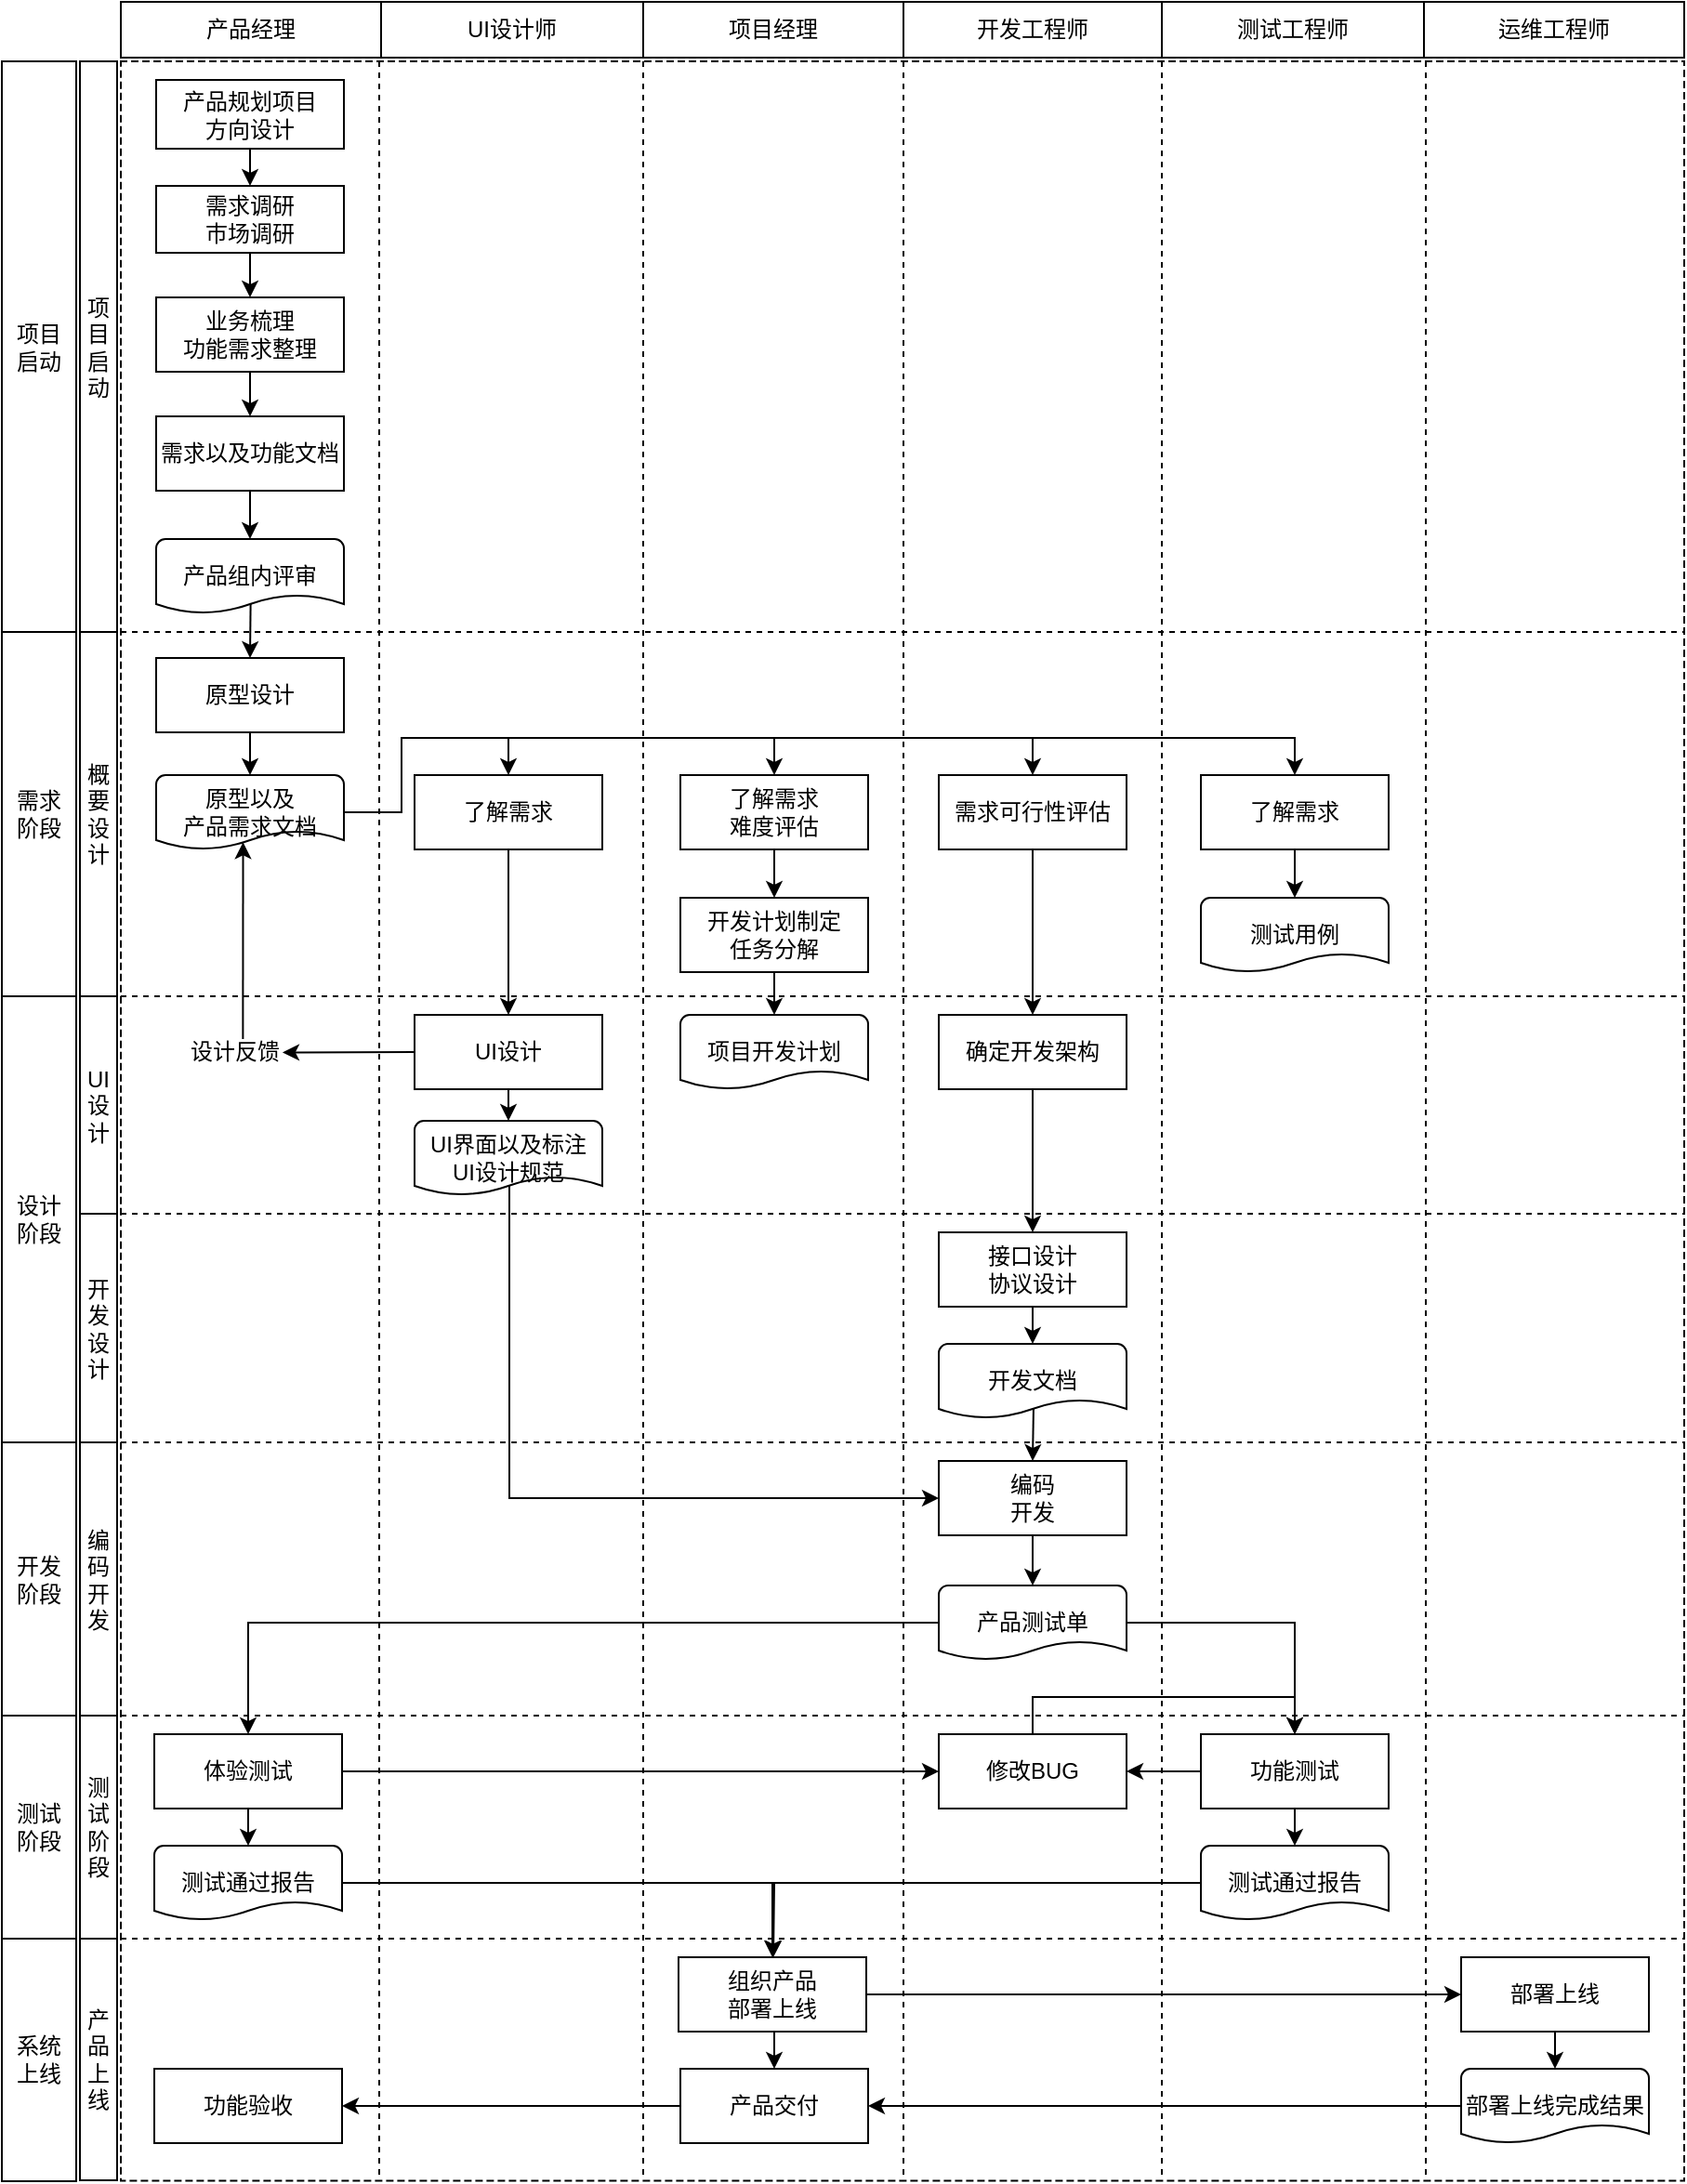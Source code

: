 <mxfile version="13.10.2" type="github">
  <diagram id="PpXGovma7yF2RmFyOS30" name="第 1 页">
    <mxGraphModel dx="1426" dy="771" grid="1" gridSize="10" guides="1" tooltips="1" connect="1" arrows="1" fold="1" page="1" pageScale="1" pageWidth="827" pageHeight="1169" math="0" shadow="0">
      <root>
        <mxCell id="0" />
        <mxCell id="1" parent="0" />
        <mxCell id="rqItXDeGJWUlfMcjENe2-21" value="" style="shape=table;html=1;whiteSpace=wrap;startSize=0;container=1;collapsible=0;childLayout=tableLayout;dashed=1;rounded=0;" parent="1" vertex="1">
          <mxGeometry x="89" y="60" width="841" height="1140.2" as="geometry" />
        </mxCell>
        <mxCell id="rqItXDeGJWUlfMcjENe2-22" value="" style="shape=partialRectangle;html=1;whiteSpace=wrap;collapsible=0;dropTarget=0;pointerEvents=0;fillColor=none;top=0;left=0;bottom=0;right=0;points=[[0,0.5],[1,0.5]];portConstraint=eastwest;" parent="rqItXDeGJWUlfMcjENe2-21" vertex="1">
          <mxGeometry width="841" height="307" as="geometry" />
        </mxCell>
        <mxCell id="rqItXDeGJWUlfMcjENe2-23" value="" style="shape=partialRectangle;html=1;whiteSpace=wrap;connectable=0;overflow=hidden;fillColor=none;top=0;left=0;bottom=0;right=0;" parent="rqItXDeGJWUlfMcjENe2-22" vertex="1">
          <mxGeometry width="139" height="307" as="geometry" />
        </mxCell>
        <mxCell id="rqItXDeGJWUlfMcjENe2-24" value="" style="shape=partialRectangle;html=1;whiteSpace=wrap;connectable=0;overflow=hidden;fillColor=none;top=0;left=0;bottom=0;right=0;" parent="rqItXDeGJWUlfMcjENe2-22" vertex="1">
          <mxGeometry x="139" width="142" height="307" as="geometry" />
        </mxCell>
        <mxCell id="rqItXDeGJWUlfMcjENe2-25" value="" style="shape=partialRectangle;html=1;whiteSpace=wrap;connectable=0;overflow=hidden;fillColor=none;top=0;left=0;bottom=0;right=0;" parent="rqItXDeGJWUlfMcjENe2-22" vertex="1">
          <mxGeometry x="281" width="140" height="307" as="geometry" />
        </mxCell>
        <mxCell id="rqItXDeGJWUlfMcjENe2-26" value="" style="shape=partialRectangle;html=1;whiteSpace=wrap;connectable=0;overflow=hidden;fillColor=none;top=0;left=0;bottom=0;right=0;" parent="rqItXDeGJWUlfMcjENe2-22" vertex="1">
          <mxGeometry x="421" width="139" height="307" as="geometry" />
        </mxCell>
        <mxCell id="rqItXDeGJWUlfMcjENe2-27" value="" style="shape=partialRectangle;html=1;whiteSpace=wrap;connectable=0;overflow=hidden;fillColor=none;top=0;left=0;bottom=0;right=0;" parent="rqItXDeGJWUlfMcjENe2-22" vertex="1">
          <mxGeometry x="560" width="142" height="307" as="geometry" />
        </mxCell>
        <mxCell id="rqItXDeGJWUlfMcjENe2-28" value="" style="shape=partialRectangle;html=1;whiteSpace=wrap;connectable=0;overflow=hidden;fillColor=none;top=0;left=0;bottom=0;right=0;" parent="rqItXDeGJWUlfMcjENe2-22" vertex="1">
          <mxGeometry x="702" width="139" height="307" as="geometry" />
        </mxCell>
        <mxCell id="rqItXDeGJWUlfMcjENe2-29" value="" style="shape=partialRectangle;html=1;whiteSpace=wrap;collapsible=0;dropTarget=0;pointerEvents=0;fillColor=none;top=0;left=0;bottom=0;right=0;points=[[0,0.5],[1,0.5]];portConstraint=eastwest;" parent="rqItXDeGJWUlfMcjENe2-21" vertex="1">
          <mxGeometry y="307" width="841" height="196" as="geometry" />
        </mxCell>
        <mxCell id="rqItXDeGJWUlfMcjENe2-30" value="" style="shape=partialRectangle;html=1;whiteSpace=wrap;connectable=0;overflow=hidden;fillColor=none;top=0;left=0;bottom=0;right=0;" parent="rqItXDeGJWUlfMcjENe2-29" vertex="1">
          <mxGeometry width="139" height="196" as="geometry" />
        </mxCell>
        <mxCell id="rqItXDeGJWUlfMcjENe2-31" value="" style="shape=partialRectangle;html=1;whiteSpace=wrap;connectable=0;overflow=hidden;fillColor=none;top=0;left=0;bottom=0;right=0;" parent="rqItXDeGJWUlfMcjENe2-29" vertex="1">
          <mxGeometry x="139" width="142" height="196" as="geometry" />
        </mxCell>
        <mxCell id="rqItXDeGJWUlfMcjENe2-32" value="" style="shape=partialRectangle;html=1;whiteSpace=wrap;connectable=0;overflow=hidden;fillColor=none;top=0;left=0;bottom=0;right=0;" parent="rqItXDeGJWUlfMcjENe2-29" vertex="1">
          <mxGeometry x="281" width="140" height="196" as="geometry" />
        </mxCell>
        <mxCell id="rqItXDeGJWUlfMcjENe2-33" value="" style="shape=partialRectangle;html=1;whiteSpace=wrap;connectable=0;overflow=hidden;fillColor=none;top=0;left=0;bottom=0;right=0;" parent="rqItXDeGJWUlfMcjENe2-29" vertex="1">
          <mxGeometry x="421" width="139" height="196" as="geometry" />
        </mxCell>
        <mxCell id="rqItXDeGJWUlfMcjENe2-34" value="" style="shape=partialRectangle;html=1;whiteSpace=wrap;connectable=0;overflow=hidden;fillColor=none;top=0;left=0;bottom=0;right=0;" parent="rqItXDeGJWUlfMcjENe2-29" vertex="1">
          <mxGeometry x="560" width="142" height="196" as="geometry" />
        </mxCell>
        <mxCell id="rqItXDeGJWUlfMcjENe2-35" value="" style="shape=partialRectangle;html=1;whiteSpace=wrap;connectable=0;overflow=hidden;fillColor=none;top=0;left=0;bottom=0;right=0;" parent="rqItXDeGJWUlfMcjENe2-29" vertex="1">
          <mxGeometry x="702" width="139" height="196" as="geometry" />
        </mxCell>
        <mxCell id="rqItXDeGJWUlfMcjENe2-36" value="" style="shape=partialRectangle;html=1;whiteSpace=wrap;collapsible=0;dropTarget=0;pointerEvents=0;fillColor=none;top=0;left=0;bottom=0;right=0;points=[[0,0.5],[1,0.5]];portConstraint=eastwest;" parent="rqItXDeGJWUlfMcjENe2-21" vertex="1">
          <mxGeometry y="503" width="841" height="117" as="geometry" />
        </mxCell>
        <mxCell id="rqItXDeGJWUlfMcjENe2-37" value="" style="shape=partialRectangle;html=1;whiteSpace=wrap;connectable=0;overflow=hidden;fillColor=none;top=0;left=0;bottom=0;right=0;" parent="rqItXDeGJWUlfMcjENe2-36" vertex="1">
          <mxGeometry width="139" height="117" as="geometry" />
        </mxCell>
        <mxCell id="rqItXDeGJWUlfMcjENe2-38" value="" style="shape=partialRectangle;html=1;whiteSpace=wrap;connectable=0;overflow=hidden;fillColor=none;top=0;left=0;bottom=0;right=0;" parent="rqItXDeGJWUlfMcjENe2-36" vertex="1">
          <mxGeometry x="139" width="142" height="117" as="geometry" />
        </mxCell>
        <mxCell id="rqItXDeGJWUlfMcjENe2-39" value="" style="shape=partialRectangle;html=1;whiteSpace=wrap;connectable=0;overflow=hidden;fillColor=none;top=0;left=0;bottom=0;right=0;" parent="rqItXDeGJWUlfMcjENe2-36" vertex="1">
          <mxGeometry x="281" width="140" height="117" as="geometry" />
        </mxCell>
        <mxCell id="rqItXDeGJWUlfMcjENe2-40" value="" style="shape=partialRectangle;html=1;whiteSpace=wrap;connectable=0;overflow=hidden;fillColor=none;top=0;left=0;bottom=0;right=0;" parent="rqItXDeGJWUlfMcjENe2-36" vertex="1">
          <mxGeometry x="421" width="139" height="117" as="geometry" />
        </mxCell>
        <mxCell id="rqItXDeGJWUlfMcjENe2-41" value="" style="shape=partialRectangle;html=1;whiteSpace=wrap;connectable=0;overflow=hidden;fillColor=none;top=0;left=0;bottom=0;right=0;" parent="rqItXDeGJWUlfMcjENe2-36" vertex="1">
          <mxGeometry x="560" width="142" height="117" as="geometry" />
        </mxCell>
        <mxCell id="rqItXDeGJWUlfMcjENe2-42" value="" style="shape=partialRectangle;html=1;whiteSpace=wrap;connectable=0;overflow=hidden;fillColor=none;top=0;left=0;bottom=0;right=0;" parent="rqItXDeGJWUlfMcjENe2-36" vertex="1">
          <mxGeometry x="702" width="139" height="117" as="geometry" />
        </mxCell>
        <mxCell id="rqItXDeGJWUlfMcjENe2-43" value="" style="shape=partialRectangle;html=1;whiteSpace=wrap;collapsible=0;dropTarget=0;pointerEvents=0;fillColor=none;top=0;left=0;bottom=0;right=0;points=[[0,0.5],[1,0.5]];portConstraint=eastwest;" parent="rqItXDeGJWUlfMcjENe2-21" vertex="1">
          <mxGeometry y="620" width="841" height="123" as="geometry" />
        </mxCell>
        <mxCell id="rqItXDeGJWUlfMcjENe2-44" value="" style="shape=partialRectangle;html=1;whiteSpace=wrap;connectable=0;overflow=hidden;fillColor=none;top=0;left=0;bottom=0;right=0;" parent="rqItXDeGJWUlfMcjENe2-43" vertex="1">
          <mxGeometry width="139" height="123" as="geometry" />
        </mxCell>
        <mxCell id="rqItXDeGJWUlfMcjENe2-45" value="" style="shape=partialRectangle;html=1;whiteSpace=wrap;connectable=0;overflow=hidden;fillColor=none;top=0;left=0;bottom=0;right=0;" parent="rqItXDeGJWUlfMcjENe2-43" vertex="1">
          <mxGeometry x="139" width="142" height="123" as="geometry" />
        </mxCell>
        <mxCell id="rqItXDeGJWUlfMcjENe2-46" value="" style="shape=partialRectangle;html=1;whiteSpace=wrap;connectable=0;overflow=hidden;fillColor=none;top=0;left=0;bottom=0;right=0;" parent="rqItXDeGJWUlfMcjENe2-43" vertex="1">
          <mxGeometry x="281" width="140" height="123" as="geometry" />
        </mxCell>
        <mxCell id="rqItXDeGJWUlfMcjENe2-47" value="" style="shape=partialRectangle;html=1;whiteSpace=wrap;connectable=0;overflow=hidden;fillColor=none;top=0;left=0;bottom=0;right=0;" parent="rqItXDeGJWUlfMcjENe2-43" vertex="1">
          <mxGeometry x="421" width="139" height="123" as="geometry" />
        </mxCell>
        <mxCell id="rqItXDeGJWUlfMcjENe2-48" value="" style="shape=partialRectangle;html=1;whiteSpace=wrap;connectable=0;overflow=hidden;fillColor=none;top=0;left=0;bottom=0;right=0;" parent="rqItXDeGJWUlfMcjENe2-43" vertex="1">
          <mxGeometry x="560" width="142" height="123" as="geometry" />
        </mxCell>
        <mxCell id="rqItXDeGJWUlfMcjENe2-49" value="" style="shape=partialRectangle;html=1;whiteSpace=wrap;connectable=0;overflow=hidden;fillColor=none;top=0;left=0;bottom=0;right=0;" parent="rqItXDeGJWUlfMcjENe2-43" vertex="1">
          <mxGeometry x="702" width="139" height="123" as="geometry" />
        </mxCell>
        <mxCell id="rqItXDeGJWUlfMcjENe2-50" value="" style="shape=partialRectangle;html=1;whiteSpace=wrap;collapsible=0;dropTarget=0;pointerEvents=0;fillColor=none;top=0;left=0;bottom=0;right=0;points=[[0,0.5],[1,0.5]];portConstraint=eastwest;" parent="rqItXDeGJWUlfMcjENe2-21" vertex="1">
          <mxGeometry y="743" width="841" height="147" as="geometry" />
        </mxCell>
        <mxCell id="rqItXDeGJWUlfMcjENe2-51" value="" style="shape=partialRectangle;html=1;whiteSpace=wrap;connectable=0;overflow=hidden;fillColor=none;top=0;left=0;bottom=0;right=0;" parent="rqItXDeGJWUlfMcjENe2-50" vertex="1">
          <mxGeometry width="139" height="147" as="geometry" />
        </mxCell>
        <mxCell id="rqItXDeGJWUlfMcjENe2-52" value="" style="shape=partialRectangle;html=1;whiteSpace=wrap;connectable=0;overflow=hidden;fillColor=none;top=0;left=0;bottom=0;right=0;" parent="rqItXDeGJWUlfMcjENe2-50" vertex="1">
          <mxGeometry x="139" width="142" height="147" as="geometry" />
        </mxCell>
        <mxCell id="rqItXDeGJWUlfMcjENe2-53" value="" style="shape=partialRectangle;html=1;whiteSpace=wrap;connectable=0;overflow=hidden;fillColor=none;top=0;left=0;bottom=0;right=0;" parent="rqItXDeGJWUlfMcjENe2-50" vertex="1">
          <mxGeometry x="281" width="140" height="147" as="geometry" />
        </mxCell>
        <mxCell id="rqItXDeGJWUlfMcjENe2-54" value="" style="shape=partialRectangle;html=1;whiteSpace=wrap;connectable=0;overflow=hidden;fillColor=none;top=0;left=0;bottom=0;right=0;" parent="rqItXDeGJWUlfMcjENe2-50" vertex="1">
          <mxGeometry x="421" width="139" height="147" as="geometry" />
        </mxCell>
        <mxCell id="rqItXDeGJWUlfMcjENe2-55" value="" style="shape=partialRectangle;html=1;whiteSpace=wrap;connectable=0;overflow=hidden;fillColor=none;top=0;left=0;bottom=0;right=0;" parent="rqItXDeGJWUlfMcjENe2-50" vertex="1">
          <mxGeometry x="560" width="142" height="147" as="geometry" />
        </mxCell>
        <mxCell id="rqItXDeGJWUlfMcjENe2-56" value="" style="shape=partialRectangle;html=1;whiteSpace=wrap;connectable=0;overflow=hidden;fillColor=none;top=0;left=0;bottom=0;right=0;" parent="rqItXDeGJWUlfMcjENe2-50" vertex="1">
          <mxGeometry x="702" width="139" height="147" as="geometry" />
        </mxCell>
        <mxCell id="rqItXDeGJWUlfMcjENe2-57" value="" style="shape=partialRectangle;html=1;whiteSpace=wrap;collapsible=0;dropTarget=0;pointerEvents=0;fillColor=none;top=0;left=0;bottom=0;right=0;points=[[0,0.5],[1,0.5]];portConstraint=eastwest;" parent="rqItXDeGJWUlfMcjENe2-21" vertex="1">
          <mxGeometry y="890" width="841" height="120" as="geometry" />
        </mxCell>
        <mxCell id="rqItXDeGJWUlfMcjENe2-58" value="" style="shape=partialRectangle;html=1;whiteSpace=wrap;connectable=0;overflow=hidden;fillColor=none;top=0;left=0;bottom=0;right=0;" parent="rqItXDeGJWUlfMcjENe2-57" vertex="1">
          <mxGeometry width="139" height="120" as="geometry" />
        </mxCell>
        <mxCell id="rqItXDeGJWUlfMcjENe2-59" value="" style="shape=partialRectangle;html=1;whiteSpace=wrap;connectable=0;overflow=hidden;fillColor=none;top=0;left=0;bottom=0;right=0;" parent="rqItXDeGJWUlfMcjENe2-57" vertex="1">
          <mxGeometry x="139" width="142" height="120" as="geometry" />
        </mxCell>
        <mxCell id="rqItXDeGJWUlfMcjENe2-60" value="" style="shape=partialRectangle;html=1;whiteSpace=wrap;connectable=0;overflow=hidden;fillColor=none;top=0;left=0;bottom=0;right=0;" parent="rqItXDeGJWUlfMcjENe2-57" vertex="1">
          <mxGeometry x="281" width="140" height="120" as="geometry" />
        </mxCell>
        <mxCell id="rqItXDeGJWUlfMcjENe2-61" value="" style="shape=partialRectangle;html=1;whiteSpace=wrap;connectable=0;overflow=hidden;fillColor=none;top=0;left=0;bottom=0;right=0;" parent="rqItXDeGJWUlfMcjENe2-57" vertex="1">
          <mxGeometry x="421" width="139" height="120" as="geometry" />
        </mxCell>
        <mxCell id="rqItXDeGJWUlfMcjENe2-62" value="" style="shape=partialRectangle;html=1;whiteSpace=wrap;connectable=0;overflow=hidden;fillColor=none;top=0;left=0;bottom=0;right=0;" parent="rqItXDeGJWUlfMcjENe2-57" vertex="1">
          <mxGeometry x="560" width="142" height="120" as="geometry" />
        </mxCell>
        <mxCell id="rqItXDeGJWUlfMcjENe2-63" value="" style="shape=partialRectangle;html=1;whiteSpace=wrap;connectable=0;overflow=hidden;fillColor=none;top=0;left=0;bottom=0;right=0;" parent="rqItXDeGJWUlfMcjENe2-57" vertex="1">
          <mxGeometry x="702" width="139" height="120" as="geometry" />
        </mxCell>
        <mxCell id="rqItXDeGJWUlfMcjENe2-64" value="" style="shape=partialRectangle;html=1;whiteSpace=wrap;collapsible=0;dropTarget=0;pointerEvents=0;fillColor=none;top=0;left=0;bottom=0;right=0;points=[[0,0.5],[1,0.5]];portConstraint=eastwest;" parent="rqItXDeGJWUlfMcjENe2-21" vertex="1">
          <mxGeometry y="1010" width="841" height="130" as="geometry" />
        </mxCell>
        <mxCell id="rqItXDeGJWUlfMcjENe2-65" value="" style="shape=partialRectangle;html=1;whiteSpace=wrap;connectable=0;overflow=hidden;fillColor=none;top=0;left=0;bottom=0;right=0;" parent="rqItXDeGJWUlfMcjENe2-64" vertex="1">
          <mxGeometry width="139" height="130" as="geometry" />
        </mxCell>
        <mxCell id="rqItXDeGJWUlfMcjENe2-66" value="" style="shape=partialRectangle;html=1;whiteSpace=wrap;connectable=0;overflow=hidden;fillColor=none;top=0;left=0;bottom=0;right=0;" parent="rqItXDeGJWUlfMcjENe2-64" vertex="1">
          <mxGeometry x="139" width="142" height="130" as="geometry" />
        </mxCell>
        <mxCell id="rqItXDeGJWUlfMcjENe2-67" value="" style="shape=partialRectangle;html=1;whiteSpace=wrap;connectable=0;overflow=hidden;fillColor=none;top=0;left=0;bottom=0;right=0;" parent="rqItXDeGJWUlfMcjENe2-64" vertex="1">
          <mxGeometry x="281" width="140" height="130" as="geometry" />
        </mxCell>
        <mxCell id="rqItXDeGJWUlfMcjENe2-68" value="" style="shape=partialRectangle;html=1;whiteSpace=wrap;connectable=0;overflow=hidden;fillColor=none;top=0;left=0;bottom=0;right=0;" parent="rqItXDeGJWUlfMcjENe2-64" vertex="1">
          <mxGeometry x="421" width="139" height="130" as="geometry" />
        </mxCell>
        <mxCell id="rqItXDeGJWUlfMcjENe2-69" value="" style="shape=partialRectangle;html=1;whiteSpace=wrap;connectable=0;overflow=hidden;fillColor=none;top=0;left=0;bottom=0;right=0;" parent="rqItXDeGJWUlfMcjENe2-64" vertex="1">
          <mxGeometry x="560" width="142" height="130" as="geometry" />
        </mxCell>
        <mxCell id="rqItXDeGJWUlfMcjENe2-70" value="" style="shape=partialRectangle;html=1;whiteSpace=wrap;connectable=0;overflow=hidden;fillColor=none;top=0;left=0;bottom=0;right=0;" parent="rqItXDeGJWUlfMcjENe2-64" vertex="1">
          <mxGeometry x="702" width="139" height="130" as="geometry" />
        </mxCell>
        <mxCell id="rqItXDeGJWUlfMcjENe2-87" value="" style="shape=table;html=1;whiteSpace=wrap;startSize=0;container=1;collapsible=0;childLayout=tableLayout;" parent="1" vertex="1">
          <mxGeometry x="89" y="28" width="841" height="30" as="geometry" />
        </mxCell>
        <mxCell id="rqItXDeGJWUlfMcjENe2-88" value="" style="shape=partialRectangle;html=1;whiteSpace=wrap;collapsible=0;dropTarget=0;pointerEvents=0;fillColor=none;top=0;left=0;bottom=0;right=0;points=[[0,0.5],[1,0.5]];portConstraint=eastwest;" parent="rqItXDeGJWUlfMcjENe2-87" vertex="1">
          <mxGeometry width="841" height="30" as="geometry" />
        </mxCell>
        <mxCell id="rqItXDeGJWUlfMcjENe2-89" value="产品经理" style="shape=partialRectangle;html=1;whiteSpace=wrap;connectable=0;overflow=hidden;fillColor=none;top=0;left=0;bottom=0;right=0;" parent="rqItXDeGJWUlfMcjENe2-88" vertex="1">
          <mxGeometry width="140" height="30" as="geometry" />
        </mxCell>
        <mxCell id="rqItXDeGJWUlfMcjENe2-90" value="UI设计师" style="shape=partialRectangle;html=1;whiteSpace=wrap;connectable=0;overflow=hidden;fillColor=none;top=0;left=0;bottom=0;right=0;" parent="rqItXDeGJWUlfMcjENe2-88" vertex="1">
          <mxGeometry x="140" width="141" height="30" as="geometry" />
        </mxCell>
        <mxCell id="rqItXDeGJWUlfMcjENe2-91" value="项目经理" style="shape=partialRectangle;html=1;whiteSpace=wrap;connectable=0;overflow=hidden;fillColor=none;top=0;left=0;bottom=0;right=0;" parent="rqItXDeGJWUlfMcjENe2-88" vertex="1">
          <mxGeometry x="281" width="140" height="30" as="geometry" />
        </mxCell>
        <mxCell id="rqItXDeGJWUlfMcjENe2-92" value="开发工程师" style="shape=partialRectangle;html=1;whiteSpace=wrap;connectable=0;overflow=hidden;fillColor=none;top=0;left=0;bottom=0;right=0;" parent="rqItXDeGJWUlfMcjENe2-88" vertex="1">
          <mxGeometry x="421" width="139" height="30" as="geometry" />
        </mxCell>
        <mxCell id="rqItXDeGJWUlfMcjENe2-93" value="测试工程师" style="shape=partialRectangle;html=1;whiteSpace=wrap;connectable=0;overflow=hidden;fillColor=none;top=0;left=0;bottom=0;right=0;" parent="rqItXDeGJWUlfMcjENe2-88" vertex="1">
          <mxGeometry x="560" width="141" height="30" as="geometry" />
        </mxCell>
        <mxCell id="rqItXDeGJWUlfMcjENe2-94" value="运维工程师" style="shape=partialRectangle;html=1;whiteSpace=wrap;connectable=0;overflow=hidden;fillColor=none;top=0;left=0;bottom=0;right=0;" parent="rqItXDeGJWUlfMcjENe2-88" vertex="1">
          <mxGeometry x="701" width="140" height="30" as="geometry" />
        </mxCell>
        <mxCell id="rqItXDeGJWUlfMcjENe2-100" style="edgeStyle=orthogonalEdgeStyle;rounded=0;orthogonalLoop=1;jettySize=auto;html=1;exitX=0.5;exitY=1;exitDx=0;exitDy=0;entryX=0.5;entryY=0;entryDx=0;entryDy=0;" parent="1" source="rqItXDeGJWUlfMcjENe2-96" target="rqItXDeGJWUlfMcjENe2-99" edge="1">
          <mxGeometry relative="1" as="geometry" />
        </mxCell>
        <mxCell id="rqItXDeGJWUlfMcjENe2-96" value="产品规划项目&lt;br&gt;方向设计" style="rounded=0;whiteSpace=wrap;html=1;" parent="1" vertex="1">
          <mxGeometry x="108" y="70" width="101" height="37" as="geometry" />
        </mxCell>
        <mxCell id="rqItXDeGJWUlfMcjENe2-102" style="edgeStyle=orthogonalEdgeStyle;rounded=0;orthogonalLoop=1;jettySize=auto;html=1;exitX=0.5;exitY=1;exitDx=0;exitDy=0;entryX=0.5;entryY=0;entryDx=0;entryDy=0;" parent="1" source="rqItXDeGJWUlfMcjENe2-99" target="rqItXDeGJWUlfMcjENe2-101" edge="1">
          <mxGeometry relative="1" as="geometry" />
        </mxCell>
        <mxCell id="rqItXDeGJWUlfMcjENe2-99" value="需求调研&lt;br&gt;市场调研" style="rounded=0;whiteSpace=wrap;html=1;" parent="1" vertex="1">
          <mxGeometry x="108" y="127" width="101" height="36" as="geometry" />
        </mxCell>
        <mxCell id="rqItXDeGJWUlfMcjENe2-106" style="edgeStyle=orthogonalEdgeStyle;rounded=0;orthogonalLoop=1;jettySize=auto;html=1;exitX=0.5;exitY=1;exitDx=0;exitDy=0;entryX=0.5;entryY=0;entryDx=0;entryDy=0;" parent="1" source="rqItXDeGJWUlfMcjENe2-101" target="rqItXDeGJWUlfMcjENe2-105" edge="1">
          <mxGeometry relative="1" as="geometry" />
        </mxCell>
        <mxCell id="rqItXDeGJWUlfMcjENe2-101" value="业务梳理&lt;br&gt;功能需求整理" style="rounded=0;whiteSpace=wrap;html=1;" parent="1" vertex="1">
          <mxGeometry x="108" y="187" width="101" height="40" as="geometry" />
        </mxCell>
        <mxCell id="rqItXDeGJWUlfMcjENe2-143" style="edgeStyle=orthogonalEdgeStyle;rounded=0;orthogonalLoop=1;jettySize=auto;html=1;entryX=0.5;entryY=0;entryDx=0;entryDy=0;fontSize=12;exitX=0.503;exitY=0.871;exitDx=0;exitDy=0;exitPerimeter=0;" parent="1" source="rqItXDeGJWUlfMcjENe2-103" target="rqItXDeGJWUlfMcjENe2-110" edge="1">
          <mxGeometry relative="1" as="geometry" />
        </mxCell>
        <mxCell id="rqItXDeGJWUlfMcjENe2-103" value="产品组内评审" style="strokeWidth=1;html=1;shape=mxgraph.flowchart.document2;whiteSpace=wrap;size=0.25;" parent="1" vertex="1">
          <mxGeometry x="108" y="317" width="101" height="40" as="geometry" />
        </mxCell>
        <mxCell id="rqItXDeGJWUlfMcjENe2-107" style="edgeStyle=orthogonalEdgeStyle;rounded=0;orthogonalLoop=1;jettySize=auto;html=1;exitX=0.5;exitY=1;exitDx=0;exitDy=0;entryX=0.5;entryY=0;entryDx=0;entryDy=0;entryPerimeter=0;" parent="1" source="rqItXDeGJWUlfMcjENe2-105" target="rqItXDeGJWUlfMcjENe2-103" edge="1">
          <mxGeometry relative="1" as="geometry" />
        </mxCell>
        <mxCell id="rqItXDeGJWUlfMcjENe2-105" value="需求以及功能文档" style="rounded=0;whiteSpace=wrap;html=1;" parent="1" vertex="1">
          <mxGeometry x="108" y="251" width="101" height="40" as="geometry" />
        </mxCell>
        <mxCell id="rqItXDeGJWUlfMcjENe2-142" style="edgeStyle=orthogonalEdgeStyle;rounded=0;orthogonalLoop=1;jettySize=auto;html=1;exitX=0.5;exitY=1;exitDx=0;exitDy=0;entryX=0.5;entryY=0;entryDx=0;entryDy=0;entryPerimeter=0;fontSize=12;" parent="1" source="rqItXDeGJWUlfMcjENe2-110" target="rqItXDeGJWUlfMcjENe2-141" edge="1">
          <mxGeometry relative="1" as="geometry" />
        </mxCell>
        <mxCell id="rqItXDeGJWUlfMcjENe2-110" value="原型设计" style="rounded=0;whiteSpace=wrap;html=1;" parent="1" vertex="1">
          <mxGeometry x="108" y="381" width="101" height="40" as="geometry" />
        </mxCell>
        <mxCell id="rqItXDeGJWUlfMcjENe2-111" value="" style="shape=table;html=1;whiteSpace=wrap;startSize=0;container=1;collapsible=0;childLayout=tableLayout;" parent="1" vertex="1">
          <mxGeometry x="25" y="60" width="40" height="1140.467" as="geometry" />
        </mxCell>
        <mxCell id="rqItXDeGJWUlfMcjENe2-112" value="" style="shape=partialRectangle;html=1;whiteSpace=wrap;collapsible=0;dropTarget=0;pointerEvents=0;fillColor=none;top=0;left=0;bottom=0;right=0;points=[[0,0.5],[1,0.5]];portConstraint=eastwest;" parent="rqItXDeGJWUlfMcjENe2-111" vertex="1">
          <mxGeometry width="40" height="307" as="geometry" />
        </mxCell>
        <mxCell id="rqItXDeGJWUlfMcjENe2-113" value="项目&lt;br&gt;启动" style="shape=partialRectangle;html=1;whiteSpace=wrap;connectable=0;overflow=hidden;fillColor=none;top=0;left=0;bottom=0;right=0;" parent="rqItXDeGJWUlfMcjENe2-112" vertex="1">
          <mxGeometry width="40" height="307" as="geometry" />
        </mxCell>
        <mxCell id="rqItXDeGJWUlfMcjENe2-114" value="" style="shape=partialRectangle;html=1;whiteSpace=wrap;collapsible=0;dropTarget=0;pointerEvents=0;fillColor=none;top=0;left=0;bottom=0;right=0;points=[[0,0.5],[1,0.5]];portConstraint=eastwest;" parent="rqItXDeGJWUlfMcjENe2-111" vertex="1">
          <mxGeometry y="307" width="40" height="196" as="geometry" />
        </mxCell>
        <mxCell id="rqItXDeGJWUlfMcjENe2-115" value="需求&lt;br&gt;阶段" style="shape=partialRectangle;html=1;whiteSpace=wrap;connectable=0;overflow=hidden;fillColor=none;top=0;left=0;bottom=0;right=0;" parent="rqItXDeGJWUlfMcjENe2-114" vertex="1">
          <mxGeometry width="40" height="196" as="geometry" />
        </mxCell>
        <mxCell id="rqItXDeGJWUlfMcjENe2-116" value="" style="shape=partialRectangle;html=1;whiteSpace=wrap;collapsible=0;dropTarget=0;pointerEvents=0;fillColor=none;top=0;left=0;bottom=0;right=0;points=[[0,0.5],[1,0.5]];portConstraint=eastwest;" parent="rqItXDeGJWUlfMcjENe2-111" vertex="1">
          <mxGeometry y="503" width="40" height="240" as="geometry" />
        </mxCell>
        <mxCell id="rqItXDeGJWUlfMcjENe2-117" value="设计&lt;br&gt;阶段" style="shape=partialRectangle;html=1;whiteSpace=wrap;connectable=0;overflow=hidden;fillColor=none;top=0;left=0;bottom=0;right=0;" parent="rqItXDeGJWUlfMcjENe2-116" vertex="1">
          <mxGeometry width="40" height="240" as="geometry" />
        </mxCell>
        <mxCell id="rqItXDeGJWUlfMcjENe2-118" value="" style="shape=partialRectangle;html=1;whiteSpace=wrap;collapsible=0;dropTarget=0;pointerEvents=0;fillColor=none;top=0;left=0;bottom=0;right=0;points=[[0,0.5],[1,0.5]];portConstraint=eastwest;" parent="rqItXDeGJWUlfMcjENe2-111" vertex="1">
          <mxGeometry y="743" width="40" height="147" as="geometry" />
        </mxCell>
        <mxCell id="rqItXDeGJWUlfMcjENe2-119" value="开发&lt;br&gt;阶段" style="shape=partialRectangle;html=1;whiteSpace=wrap;connectable=0;overflow=hidden;fillColor=none;top=0;left=0;bottom=0;right=0;" parent="rqItXDeGJWUlfMcjENe2-118" vertex="1">
          <mxGeometry width="40" height="147" as="geometry" />
        </mxCell>
        <mxCell id="rqItXDeGJWUlfMcjENe2-120" value="" style="shape=partialRectangle;html=1;whiteSpace=wrap;collapsible=0;dropTarget=0;pointerEvents=0;fillColor=none;top=0;left=0;bottom=0;right=0;points=[[0,0.5],[1,0.5]];portConstraint=eastwest;" parent="rqItXDeGJWUlfMcjENe2-111" vertex="1">
          <mxGeometry y="890" width="40" height="120" as="geometry" />
        </mxCell>
        <mxCell id="rqItXDeGJWUlfMcjENe2-121" value="测试&lt;br&gt;阶段" style="shape=partialRectangle;html=1;whiteSpace=wrap;connectable=0;overflow=hidden;fillColor=none;top=0;left=0;bottom=0;right=0;" parent="rqItXDeGJWUlfMcjENe2-120" vertex="1">
          <mxGeometry width="40" height="120" as="geometry" />
        </mxCell>
        <mxCell id="rqItXDeGJWUlfMcjENe2-122" value="" style="shape=partialRectangle;html=1;whiteSpace=wrap;collapsible=0;dropTarget=0;pointerEvents=0;fillColor=none;top=0;left=0;bottom=0;right=0;points=[[0,0.5],[1,0.5]];portConstraint=eastwest;" parent="rqItXDeGJWUlfMcjENe2-111" vertex="1">
          <mxGeometry y="1010" width="40" height="130" as="geometry" />
        </mxCell>
        <mxCell id="rqItXDeGJWUlfMcjENe2-123" value="系统&lt;br&gt;上线" style="shape=partialRectangle;html=1;whiteSpace=wrap;connectable=0;overflow=hidden;fillColor=none;top=0;left=0;bottom=0;right=0;" parent="rqItXDeGJWUlfMcjENe2-122" vertex="1">
          <mxGeometry width="40" height="130" as="geometry" />
        </mxCell>
        <mxCell id="rqItXDeGJWUlfMcjENe2-124" value="" style="shape=table;html=1;whiteSpace=wrap;startSize=0;container=1;collapsible=0;childLayout=tableLayout;fontSize=12;" parent="1" vertex="1">
          <mxGeometry x="67" y="60" width="20" height="1140.021" as="geometry" />
        </mxCell>
        <mxCell id="rqItXDeGJWUlfMcjENe2-125" value="" style="shape=partialRectangle;html=1;whiteSpace=wrap;collapsible=0;dropTarget=0;pointerEvents=0;fillColor=none;top=0;left=0;bottom=0;right=0;points=[[0,0.5],[1,0.5]];portConstraint=eastwest;fontSize=12;" parent="rqItXDeGJWUlfMcjENe2-124" vertex="1">
          <mxGeometry width="20" height="307" as="geometry" />
        </mxCell>
        <mxCell id="rqItXDeGJWUlfMcjENe2-126" value="项目启动" style="shape=partialRectangle;html=1;whiteSpace=wrap;connectable=0;overflow=hidden;fillColor=none;top=0;left=0;bottom=0;right=0;fontSize=12;" parent="rqItXDeGJWUlfMcjENe2-125" vertex="1">
          <mxGeometry width="20" height="307" as="geometry" />
        </mxCell>
        <mxCell id="rqItXDeGJWUlfMcjENe2-127" value="" style="shape=partialRectangle;html=1;whiteSpace=wrap;collapsible=0;dropTarget=0;pointerEvents=0;fillColor=none;top=0;left=0;bottom=0;right=0;points=[[0,0.5],[1,0.5]];portConstraint=eastwest;fontSize=12;" parent="rqItXDeGJWUlfMcjENe2-124" vertex="1">
          <mxGeometry y="307" width="20" height="196" as="geometry" />
        </mxCell>
        <mxCell id="rqItXDeGJWUlfMcjENe2-128" value="概要设计" style="shape=partialRectangle;html=1;whiteSpace=wrap;connectable=0;overflow=hidden;fillColor=none;top=0;left=0;bottom=0;right=0;fontSize=12;" parent="rqItXDeGJWUlfMcjENe2-127" vertex="1">
          <mxGeometry width="20" height="196" as="geometry" />
        </mxCell>
        <mxCell id="rqItXDeGJWUlfMcjENe2-129" value="" style="shape=partialRectangle;html=1;whiteSpace=wrap;collapsible=0;dropTarget=0;pointerEvents=0;fillColor=none;top=0;left=0;bottom=0;right=0;points=[[0,0.5],[1,0.5]];portConstraint=eastwest;fontSize=12;" parent="rqItXDeGJWUlfMcjENe2-124" vertex="1">
          <mxGeometry y="503" width="20" height="117" as="geometry" />
        </mxCell>
        <mxCell id="rqItXDeGJWUlfMcjENe2-130" value="UI设计" style="shape=partialRectangle;html=1;whiteSpace=wrap;connectable=0;overflow=hidden;fillColor=none;top=0;left=0;bottom=0;right=0;fontSize=12;" parent="rqItXDeGJWUlfMcjENe2-129" vertex="1">
          <mxGeometry width="20" height="117" as="geometry" />
        </mxCell>
        <mxCell id="rqItXDeGJWUlfMcjENe2-131" value="" style="shape=partialRectangle;html=1;whiteSpace=wrap;collapsible=0;dropTarget=0;pointerEvents=0;fillColor=none;top=0;left=0;bottom=0;right=0;points=[[0,0.5],[1,0.5]];portConstraint=eastwest;fontSize=12;" parent="rqItXDeGJWUlfMcjENe2-124" vertex="1">
          <mxGeometry y="620" width="20" height="123" as="geometry" />
        </mxCell>
        <mxCell id="rqItXDeGJWUlfMcjENe2-132" value="开发设计" style="shape=partialRectangle;html=1;whiteSpace=wrap;connectable=0;overflow=hidden;fillColor=none;top=0;left=0;bottom=0;right=0;fontSize=12;" parent="rqItXDeGJWUlfMcjENe2-131" vertex="1">
          <mxGeometry width="20" height="123" as="geometry" />
        </mxCell>
        <mxCell id="rqItXDeGJWUlfMcjENe2-133" value="" style="shape=partialRectangle;html=1;whiteSpace=wrap;collapsible=0;dropTarget=0;pointerEvents=0;fillColor=none;top=0;left=0;bottom=0;right=0;points=[[0,0.5],[1,0.5]];portConstraint=eastwest;fontSize=12;" parent="rqItXDeGJWUlfMcjENe2-124" vertex="1">
          <mxGeometry y="743" width="20" height="147" as="geometry" />
        </mxCell>
        <mxCell id="rqItXDeGJWUlfMcjENe2-134" value="编码开发" style="shape=partialRectangle;html=1;whiteSpace=wrap;connectable=0;overflow=hidden;fillColor=none;top=0;left=0;bottom=0;right=0;fontSize=12;" parent="rqItXDeGJWUlfMcjENe2-133" vertex="1">
          <mxGeometry width="20" height="147" as="geometry" />
        </mxCell>
        <mxCell id="rqItXDeGJWUlfMcjENe2-135" value="" style="shape=partialRectangle;html=1;whiteSpace=wrap;collapsible=0;dropTarget=0;pointerEvents=0;fillColor=none;top=0;left=0;bottom=0;right=0;points=[[0,0.5],[1,0.5]];portConstraint=eastwest;fontSize=12;" parent="rqItXDeGJWUlfMcjENe2-124" vertex="1">
          <mxGeometry y="890" width="20" height="120" as="geometry" />
        </mxCell>
        <mxCell id="rqItXDeGJWUlfMcjENe2-136" value="测试阶段" style="shape=partialRectangle;html=1;whiteSpace=wrap;connectable=0;overflow=hidden;fillColor=none;top=0;left=0;bottom=0;right=0;fontSize=12;" parent="rqItXDeGJWUlfMcjENe2-135" vertex="1">
          <mxGeometry width="20" height="120" as="geometry" />
        </mxCell>
        <mxCell id="rqItXDeGJWUlfMcjENe2-137" value="" style="shape=partialRectangle;html=1;whiteSpace=wrap;collapsible=0;dropTarget=0;pointerEvents=0;fillColor=none;top=0;left=0;bottom=0;right=0;points=[[0,0.5],[1,0.5]];portConstraint=eastwest;fontSize=12;" parent="rqItXDeGJWUlfMcjENe2-124" vertex="1">
          <mxGeometry y="1010" width="20" height="130" as="geometry" />
        </mxCell>
        <mxCell id="rqItXDeGJWUlfMcjENe2-138" value="产品上线" style="shape=partialRectangle;html=1;whiteSpace=wrap;connectable=0;overflow=hidden;fillColor=none;top=0;left=0;bottom=0;right=0;fontSize=12;" parent="rqItXDeGJWUlfMcjENe2-137" vertex="1">
          <mxGeometry width="20" height="130" as="geometry" />
        </mxCell>
        <mxCell id="4SuCBLA4wYhy6L_kOMmb-10" style="edgeStyle=orthogonalEdgeStyle;rounded=0;orthogonalLoop=1;jettySize=auto;html=1;exitX=1;exitY=0.5;exitDx=0;exitDy=0;exitPerimeter=0;entryX=0.5;entryY=0;entryDx=0;entryDy=0;" edge="1" parent="1" source="rqItXDeGJWUlfMcjENe2-141" target="rqItXDeGJWUlfMcjENe2-144">
          <mxGeometry relative="1" as="geometry">
            <Array as="points">
              <mxPoint x="240" y="464" />
              <mxPoint x="240" y="424" />
              <mxPoint x="298" y="424" />
            </Array>
          </mxGeometry>
        </mxCell>
        <mxCell id="4SuCBLA4wYhy6L_kOMmb-12" style="edgeStyle=orthogonalEdgeStyle;rounded=0;orthogonalLoop=1;jettySize=auto;html=1;exitX=1;exitY=0.5;exitDx=0;exitDy=0;exitPerimeter=0;entryX=0.5;entryY=0;entryDx=0;entryDy=0;" edge="1" parent="1" source="rqItXDeGJWUlfMcjENe2-141" target="4SuCBLA4wYhy6L_kOMmb-3">
          <mxGeometry relative="1" as="geometry">
            <Array as="points">
              <mxPoint x="240" y="464" />
              <mxPoint x="240" y="424" />
              <mxPoint x="441" y="424" />
            </Array>
          </mxGeometry>
        </mxCell>
        <mxCell id="4SuCBLA4wYhy6L_kOMmb-13" style="edgeStyle=orthogonalEdgeStyle;rounded=0;orthogonalLoop=1;jettySize=auto;html=1;exitX=1;exitY=0.5;exitDx=0;exitDy=0;exitPerimeter=0;entryX=0.5;entryY=0;entryDx=0;entryDy=0;" edge="1" parent="1" source="rqItXDeGJWUlfMcjENe2-141" target="4SuCBLA4wYhy6L_kOMmb-4">
          <mxGeometry relative="1" as="geometry">
            <Array as="points">
              <mxPoint x="240" y="464" />
              <mxPoint x="240" y="424" />
              <mxPoint x="580" y="424" />
            </Array>
          </mxGeometry>
        </mxCell>
        <mxCell id="4SuCBLA4wYhy6L_kOMmb-14" style="edgeStyle=orthogonalEdgeStyle;rounded=0;orthogonalLoop=1;jettySize=auto;html=1;exitX=1;exitY=0.5;exitDx=0;exitDy=0;exitPerimeter=0;entryX=0.5;entryY=0;entryDx=0;entryDy=0;" edge="1" parent="1" source="rqItXDeGJWUlfMcjENe2-141" target="4SuCBLA4wYhy6L_kOMmb-5">
          <mxGeometry relative="1" as="geometry">
            <Array as="points">
              <mxPoint x="240" y="464" />
              <mxPoint x="240" y="424" />
              <mxPoint x="721" y="424" />
            </Array>
          </mxGeometry>
        </mxCell>
        <mxCell id="rqItXDeGJWUlfMcjENe2-141" value="原型以及&lt;br&gt;产品需求文档" style="strokeWidth=1;html=1;shape=mxgraph.flowchart.document2;whiteSpace=wrap;size=0.25;verticalAlign=middle;" parent="1" vertex="1">
          <mxGeometry x="108" y="444" width="101" height="40" as="geometry" />
        </mxCell>
        <mxCell id="4SuCBLA4wYhy6L_kOMmb-21" style="edgeStyle=orthogonalEdgeStyle;rounded=0;orthogonalLoop=1;jettySize=auto;html=1;exitX=0.5;exitY=1;exitDx=0;exitDy=0;entryX=0.5;entryY=0;entryDx=0;entryDy=0;" edge="1" parent="1" source="rqItXDeGJWUlfMcjENe2-144" target="4SuCBLA4wYhy6L_kOMmb-16">
          <mxGeometry relative="1" as="geometry" />
        </mxCell>
        <mxCell id="rqItXDeGJWUlfMcjENe2-144" value="了解需求" style="rounded=0;whiteSpace=wrap;html=1;" parent="1" vertex="1">
          <mxGeometry x="247" y="444" width="101" height="40" as="geometry" />
        </mxCell>
        <mxCell id="4SuCBLA4wYhy6L_kOMmb-8" style="edgeStyle=orthogonalEdgeStyle;rounded=0;orthogonalLoop=1;jettySize=auto;html=1;exitX=0.5;exitY=1;exitDx=0;exitDy=0;entryX=0.5;entryY=0;entryDx=0;entryDy=0;" edge="1" parent="1" source="4SuCBLA4wYhy6L_kOMmb-3" target="4SuCBLA4wYhy6L_kOMmb-6">
          <mxGeometry relative="1" as="geometry" />
        </mxCell>
        <mxCell id="4SuCBLA4wYhy6L_kOMmb-3" value="了解需求&lt;br&gt;难度评估" style="rounded=0;whiteSpace=wrap;html=1;" vertex="1" parent="1">
          <mxGeometry x="390" y="444" width="101" height="40" as="geometry" />
        </mxCell>
        <mxCell id="4SuCBLA4wYhy6L_kOMmb-61" style="edgeStyle=orthogonalEdgeStyle;rounded=0;orthogonalLoop=1;jettySize=auto;html=1;exitX=0.5;exitY=1;exitDx=0;exitDy=0;" edge="1" parent="1" source="4SuCBLA4wYhy6L_kOMmb-4" target="4SuCBLA4wYhy6L_kOMmb-25">
          <mxGeometry relative="1" as="geometry" />
        </mxCell>
        <mxCell id="4SuCBLA4wYhy6L_kOMmb-4" value="需求可行性评估" style="rounded=0;whiteSpace=wrap;html=1;" vertex="1" parent="1">
          <mxGeometry x="529" y="444" width="101" height="40" as="geometry" />
        </mxCell>
        <mxCell id="4SuCBLA4wYhy6L_kOMmb-9" style="edgeStyle=orthogonalEdgeStyle;rounded=0;orthogonalLoop=1;jettySize=auto;html=1;exitX=0.5;exitY=1;exitDx=0;exitDy=0;entryX=0.5;entryY=0;entryDx=0;entryDy=0;entryPerimeter=0;" edge="1" parent="1" source="4SuCBLA4wYhy6L_kOMmb-5" target="4SuCBLA4wYhy6L_kOMmb-7">
          <mxGeometry relative="1" as="geometry" />
        </mxCell>
        <mxCell id="4SuCBLA4wYhy6L_kOMmb-5" value="了解需求" style="rounded=0;whiteSpace=wrap;html=1;" vertex="1" parent="1">
          <mxGeometry x="670" y="444" width="101" height="40" as="geometry" />
        </mxCell>
        <mxCell id="4SuCBLA4wYhy6L_kOMmb-20" style="edgeStyle=orthogonalEdgeStyle;rounded=0;orthogonalLoop=1;jettySize=auto;html=1;exitX=0.5;exitY=1;exitDx=0;exitDy=0;entryX=0.5;entryY=0;entryDx=0;entryDy=0;entryPerimeter=0;" edge="1" parent="1" source="4SuCBLA4wYhy6L_kOMmb-6" target="4SuCBLA4wYhy6L_kOMmb-19">
          <mxGeometry relative="1" as="geometry" />
        </mxCell>
        <mxCell id="4SuCBLA4wYhy6L_kOMmb-6" value="开发计划制定&lt;br&gt;任务分解" style="rounded=0;whiteSpace=wrap;html=1;" vertex="1" parent="1">
          <mxGeometry x="390" y="510" width="101" height="40" as="geometry" />
        </mxCell>
        <mxCell id="4SuCBLA4wYhy6L_kOMmb-7" value="测试用例" style="strokeWidth=1;html=1;shape=mxgraph.flowchart.document2;whiteSpace=wrap;size=0.25;verticalAlign=middle;" vertex="1" parent="1">
          <mxGeometry x="670" y="510" width="101" height="40" as="geometry" />
        </mxCell>
        <mxCell id="4SuCBLA4wYhy6L_kOMmb-18" style="edgeStyle=orthogonalEdgeStyle;rounded=0;orthogonalLoop=1;jettySize=auto;html=1;exitX=0.5;exitY=1;exitDx=0;exitDy=0;entryX=0.5;entryY=0;entryDx=0;entryDy=0;entryPerimeter=0;" edge="1" parent="1" source="4SuCBLA4wYhy6L_kOMmb-16" target="4SuCBLA4wYhy6L_kOMmb-17">
          <mxGeometry relative="1" as="geometry" />
        </mxCell>
        <mxCell id="4SuCBLA4wYhy6L_kOMmb-23" style="rounded=0;orthogonalLoop=1;jettySize=auto;html=1;exitX=0;exitY=0.5;exitDx=0;exitDy=0;entryX=0.933;entryY=0.511;entryDx=0;entryDy=0;entryPerimeter=0;" edge="1" parent="1" source="4SuCBLA4wYhy6L_kOMmb-16" target="4SuCBLA4wYhy6L_kOMmb-22">
          <mxGeometry relative="1" as="geometry" />
        </mxCell>
        <mxCell id="4SuCBLA4wYhy6L_kOMmb-24" style="edgeStyle=none;rounded=0;orthogonalLoop=1;jettySize=auto;html=1;exitX=0.578;exitY=0.15;exitDx=0;exitDy=0;entryX=0.463;entryY=0.904;entryDx=0;entryDy=0;entryPerimeter=0;exitPerimeter=0;" edge="1" parent="1" source="4SuCBLA4wYhy6L_kOMmb-22" target="rqItXDeGJWUlfMcjENe2-141">
          <mxGeometry relative="1" as="geometry" />
        </mxCell>
        <mxCell id="4SuCBLA4wYhy6L_kOMmb-16" value="UI设计" style="rounded=0;whiteSpace=wrap;html=1;" vertex="1" parent="1">
          <mxGeometry x="247" y="573" width="101" height="40" as="geometry" />
        </mxCell>
        <mxCell id="4SuCBLA4wYhy6L_kOMmb-35" style="edgeStyle=orthogonalEdgeStyle;rounded=0;orthogonalLoop=1;jettySize=auto;html=1;exitX=0.505;exitY=0.775;exitDx=0;exitDy=0;exitPerimeter=0;entryX=0;entryY=0.5;entryDx=0;entryDy=0;" edge="1" parent="1" source="4SuCBLA4wYhy6L_kOMmb-17" target="4SuCBLA4wYhy6L_kOMmb-31">
          <mxGeometry relative="1" as="geometry">
            <Array as="points">
              <mxPoint x="298" y="833" />
            </Array>
          </mxGeometry>
        </mxCell>
        <mxCell id="4SuCBLA4wYhy6L_kOMmb-17" value="UI界面以及标注&lt;br&gt;UI设计规范" style="strokeWidth=1;html=1;shape=mxgraph.flowchart.document2;whiteSpace=wrap;size=0.25;verticalAlign=middle;" vertex="1" parent="1">
          <mxGeometry x="247" y="630" width="101" height="40" as="geometry" />
        </mxCell>
        <mxCell id="4SuCBLA4wYhy6L_kOMmb-19" value="项目开发计划" style="strokeWidth=1;html=1;shape=mxgraph.flowchart.document2;whiteSpace=wrap;size=0.25;verticalAlign=middle;" vertex="1" parent="1">
          <mxGeometry x="390" y="573" width="101" height="40" as="geometry" />
        </mxCell>
        <mxCell id="4SuCBLA4wYhy6L_kOMmb-22" value="设计反馈" style="text;html=1;align=center;verticalAlign=middle;resizable=0;points=[];autosize=1;" vertex="1" parent="1">
          <mxGeometry x="120" y="583" width="60" height="20" as="geometry" />
        </mxCell>
        <mxCell id="4SuCBLA4wYhy6L_kOMmb-30" style="edgeStyle=none;rounded=0;orthogonalLoop=1;jettySize=auto;html=1;exitX=0.5;exitY=1;exitDx=0;exitDy=0;entryX=0.5;entryY=0;entryDx=0;entryDy=0;" edge="1" parent="1" source="4SuCBLA4wYhy6L_kOMmb-25" target="4SuCBLA4wYhy6L_kOMmb-26">
          <mxGeometry relative="1" as="geometry" />
        </mxCell>
        <mxCell id="4SuCBLA4wYhy6L_kOMmb-25" value="确定开发架构" style="rounded=0;whiteSpace=wrap;html=1;" vertex="1" parent="1">
          <mxGeometry x="529" y="573" width="101" height="40" as="geometry" />
        </mxCell>
        <mxCell id="4SuCBLA4wYhy6L_kOMmb-29" style="edgeStyle=none;rounded=0;orthogonalLoop=1;jettySize=auto;html=1;exitX=0.5;exitY=1;exitDx=0;exitDy=0;" edge="1" parent="1" source="4SuCBLA4wYhy6L_kOMmb-26" target="4SuCBLA4wYhy6L_kOMmb-27">
          <mxGeometry relative="1" as="geometry" />
        </mxCell>
        <mxCell id="4SuCBLA4wYhy6L_kOMmb-26" value="接口设计&lt;br&gt;协议设计" style="rounded=0;whiteSpace=wrap;html=1;" vertex="1" parent="1">
          <mxGeometry x="529" y="690" width="101" height="40" as="geometry" />
        </mxCell>
        <mxCell id="4SuCBLA4wYhy6L_kOMmb-33" style="edgeStyle=none;rounded=0;orthogonalLoop=1;jettySize=auto;html=1;exitX=0.505;exitY=0.825;exitDx=0;exitDy=0;exitPerimeter=0;entryX=0.5;entryY=0;entryDx=0;entryDy=0;" edge="1" parent="1" source="4SuCBLA4wYhy6L_kOMmb-27" target="4SuCBLA4wYhy6L_kOMmb-31">
          <mxGeometry relative="1" as="geometry" />
        </mxCell>
        <mxCell id="4SuCBLA4wYhy6L_kOMmb-27" value="开发文档" style="strokeWidth=1;html=1;shape=mxgraph.flowchart.document2;whiteSpace=wrap;size=0.25;verticalAlign=middle;" vertex="1" parent="1">
          <mxGeometry x="529" y="750" width="101" height="40" as="geometry" />
        </mxCell>
        <mxCell id="4SuCBLA4wYhy6L_kOMmb-34" style="edgeStyle=none;rounded=0;orthogonalLoop=1;jettySize=auto;html=1;exitX=0.5;exitY=1;exitDx=0;exitDy=0;entryX=0.5;entryY=0;entryDx=0;entryDy=0;entryPerimeter=0;" edge="1" parent="1" source="4SuCBLA4wYhy6L_kOMmb-31" target="4SuCBLA4wYhy6L_kOMmb-32">
          <mxGeometry relative="1" as="geometry" />
        </mxCell>
        <mxCell id="4SuCBLA4wYhy6L_kOMmb-31" value="编码&lt;br&gt;开发" style="rounded=0;whiteSpace=wrap;html=1;" vertex="1" parent="1">
          <mxGeometry x="529" y="813" width="101" height="40" as="geometry" />
        </mxCell>
        <mxCell id="4SuCBLA4wYhy6L_kOMmb-43" style="edgeStyle=orthogonalEdgeStyle;rounded=0;orthogonalLoop=1;jettySize=auto;html=1;exitX=0;exitY=0.5;exitDx=0;exitDy=0;exitPerimeter=0;entryX=0.5;entryY=0;entryDx=0;entryDy=0;" edge="1" parent="1" source="4SuCBLA4wYhy6L_kOMmb-32" target="4SuCBLA4wYhy6L_kOMmb-38">
          <mxGeometry relative="1" as="geometry" />
        </mxCell>
        <mxCell id="4SuCBLA4wYhy6L_kOMmb-44" style="edgeStyle=orthogonalEdgeStyle;rounded=0;orthogonalLoop=1;jettySize=auto;html=1;exitX=1;exitY=0.5;exitDx=0;exitDy=0;exitPerimeter=0;" edge="1" parent="1" source="4SuCBLA4wYhy6L_kOMmb-32" target="4SuCBLA4wYhy6L_kOMmb-37">
          <mxGeometry relative="1" as="geometry" />
        </mxCell>
        <mxCell id="4SuCBLA4wYhy6L_kOMmb-32" value="产品测试单" style="strokeWidth=1;html=1;shape=mxgraph.flowchart.document2;whiteSpace=wrap;size=0.25;verticalAlign=middle;" vertex="1" parent="1">
          <mxGeometry x="529" y="880" width="101" height="40" as="geometry" />
        </mxCell>
        <mxCell id="4SuCBLA4wYhy6L_kOMmb-47" style="edgeStyle=orthogonalEdgeStyle;rounded=0;orthogonalLoop=1;jettySize=auto;html=1;exitX=0.5;exitY=0;exitDx=0;exitDy=0;entryX=0.5;entryY=0;entryDx=0;entryDy=0;" edge="1" parent="1" source="4SuCBLA4wYhy6L_kOMmb-36" target="4SuCBLA4wYhy6L_kOMmb-37">
          <mxGeometry relative="1" as="geometry" />
        </mxCell>
        <mxCell id="4SuCBLA4wYhy6L_kOMmb-36" value="修改BUG" style="rounded=0;whiteSpace=wrap;html=1;" vertex="1" parent="1">
          <mxGeometry x="529" y="960" width="101" height="40" as="geometry" />
        </mxCell>
        <mxCell id="4SuCBLA4wYhy6L_kOMmb-42" style="edgeStyle=orthogonalEdgeStyle;rounded=0;orthogonalLoop=1;jettySize=auto;html=1;exitX=0.5;exitY=1;exitDx=0;exitDy=0;entryX=0.5;entryY=0;entryDx=0;entryDy=0;entryPerimeter=0;" edge="1" parent="1" source="4SuCBLA4wYhy6L_kOMmb-37" target="4SuCBLA4wYhy6L_kOMmb-40">
          <mxGeometry relative="1" as="geometry" />
        </mxCell>
        <mxCell id="4SuCBLA4wYhy6L_kOMmb-45" style="edgeStyle=orthogonalEdgeStyle;rounded=0;orthogonalLoop=1;jettySize=auto;html=1;exitX=0;exitY=0.5;exitDx=0;exitDy=0;entryX=1;entryY=0.5;entryDx=0;entryDy=0;" edge="1" parent="1" source="4SuCBLA4wYhy6L_kOMmb-37" target="4SuCBLA4wYhy6L_kOMmb-36">
          <mxGeometry relative="1" as="geometry" />
        </mxCell>
        <mxCell id="4SuCBLA4wYhy6L_kOMmb-37" value="功能测试" style="rounded=0;whiteSpace=wrap;html=1;" vertex="1" parent="1">
          <mxGeometry x="670" y="960" width="101" height="40" as="geometry" />
        </mxCell>
        <mxCell id="4SuCBLA4wYhy6L_kOMmb-41" style="edgeStyle=orthogonalEdgeStyle;rounded=0;orthogonalLoop=1;jettySize=auto;html=1;exitX=0.5;exitY=1;exitDx=0;exitDy=0;entryX=0.5;entryY=0;entryDx=0;entryDy=0;entryPerimeter=0;" edge="1" parent="1" source="4SuCBLA4wYhy6L_kOMmb-38" target="4SuCBLA4wYhy6L_kOMmb-39">
          <mxGeometry relative="1" as="geometry" />
        </mxCell>
        <mxCell id="4SuCBLA4wYhy6L_kOMmb-46" style="edgeStyle=orthogonalEdgeStyle;rounded=0;orthogonalLoop=1;jettySize=auto;html=1;exitX=1;exitY=0.5;exitDx=0;exitDy=0;entryX=0;entryY=0.5;entryDx=0;entryDy=0;" edge="1" parent="1" source="4SuCBLA4wYhy6L_kOMmb-38" target="4SuCBLA4wYhy6L_kOMmb-36">
          <mxGeometry relative="1" as="geometry" />
        </mxCell>
        <mxCell id="4SuCBLA4wYhy6L_kOMmb-38" value="体验测试" style="rounded=0;whiteSpace=wrap;html=1;" vertex="1" parent="1">
          <mxGeometry x="107" y="960" width="101" height="40" as="geometry" />
        </mxCell>
        <mxCell id="4SuCBLA4wYhy6L_kOMmb-55" style="edgeStyle=orthogonalEdgeStyle;rounded=0;orthogonalLoop=1;jettySize=auto;html=1;exitX=1;exitY=0.5;exitDx=0;exitDy=0;exitPerimeter=0;entryX=0.5;entryY=0;entryDx=0;entryDy=0;" edge="1" parent="1" source="4SuCBLA4wYhy6L_kOMmb-39" target="4SuCBLA4wYhy6L_kOMmb-49">
          <mxGeometry relative="1" as="geometry" />
        </mxCell>
        <mxCell id="4SuCBLA4wYhy6L_kOMmb-39" value="测试通过报告" style="strokeWidth=1;html=1;shape=mxgraph.flowchart.document2;whiteSpace=wrap;size=0.25;verticalAlign=middle;" vertex="1" parent="1">
          <mxGeometry x="107" y="1020" width="101" height="40" as="geometry" />
        </mxCell>
        <mxCell id="4SuCBLA4wYhy6L_kOMmb-56" style="edgeStyle=orthogonalEdgeStyle;rounded=0;orthogonalLoop=1;jettySize=auto;html=1;exitX=0;exitY=0.5;exitDx=0;exitDy=0;exitPerimeter=0;" edge="1" parent="1" source="4SuCBLA4wYhy6L_kOMmb-40">
          <mxGeometry relative="1" as="geometry">
            <mxPoint x="440" y="1080" as="targetPoint" />
          </mxGeometry>
        </mxCell>
        <mxCell id="4SuCBLA4wYhy6L_kOMmb-40" value="测试通过报告" style="strokeWidth=1;html=1;shape=mxgraph.flowchart.document2;whiteSpace=wrap;size=0.25;verticalAlign=middle;" vertex="1" parent="1">
          <mxGeometry x="670" y="1020" width="101" height="40" as="geometry" />
        </mxCell>
        <mxCell id="4SuCBLA4wYhy6L_kOMmb-52" style="edgeStyle=orthogonalEdgeStyle;rounded=0;orthogonalLoop=1;jettySize=auto;html=1;exitX=0.5;exitY=1;exitDx=0;exitDy=0;entryX=0.5;entryY=0;entryDx=0;entryDy=0;" edge="1" parent="1" source="4SuCBLA4wYhy6L_kOMmb-49" target="4SuCBLA4wYhy6L_kOMmb-51">
          <mxGeometry relative="1" as="geometry" />
        </mxCell>
        <mxCell id="4SuCBLA4wYhy6L_kOMmb-57" style="edgeStyle=orthogonalEdgeStyle;rounded=0;orthogonalLoop=1;jettySize=auto;html=1;exitX=1;exitY=0.5;exitDx=0;exitDy=0;entryX=0;entryY=0.5;entryDx=0;entryDy=0;" edge="1" parent="1" source="4SuCBLA4wYhy6L_kOMmb-49" target="4SuCBLA4wYhy6L_kOMmb-50">
          <mxGeometry relative="1" as="geometry" />
        </mxCell>
        <mxCell id="4SuCBLA4wYhy6L_kOMmb-49" value="组织产品&lt;br&gt;部署上线" style="rounded=0;whiteSpace=wrap;html=1;" vertex="1" parent="1">
          <mxGeometry x="389" y="1080" width="101" height="40" as="geometry" />
        </mxCell>
        <mxCell id="4SuCBLA4wYhy6L_kOMmb-58" style="edgeStyle=orthogonalEdgeStyle;rounded=0;orthogonalLoop=1;jettySize=auto;html=1;exitX=0.5;exitY=1;exitDx=0;exitDy=0;entryX=0.5;entryY=0;entryDx=0;entryDy=0;entryPerimeter=0;" edge="1" parent="1" source="4SuCBLA4wYhy6L_kOMmb-50" target="4SuCBLA4wYhy6L_kOMmb-53">
          <mxGeometry relative="1" as="geometry" />
        </mxCell>
        <mxCell id="4SuCBLA4wYhy6L_kOMmb-50" value="部署上线" style="rounded=0;whiteSpace=wrap;html=1;" vertex="1" parent="1">
          <mxGeometry x="810" y="1080" width="101" height="40" as="geometry" />
        </mxCell>
        <mxCell id="4SuCBLA4wYhy6L_kOMmb-60" style="edgeStyle=orthogonalEdgeStyle;rounded=0;orthogonalLoop=1;jettySize=auto;html=1;exitX=0;exitY=0.5;exitDx=0;exitDy=0;entryX=1;entryY=0.5;entryDx=0;entryDy=0;" edge="1" parent="1" source="4SuCBLA4wYhy6L_kOMmb-51" target="4SuCBLA4wYhy6L_kOMmb-54">
          <mxGeometry relative="1" as="geometry" />
        </mxCell>
        <mxCell id="4SuCBLA4wYhy6L_kOMmb-51" value="产品交付" style="rounded=0;whiteSpace=wrap;html=1;" vertex="1" parent="1">
          <mxGeometry x="390" y="1140" width="101" height="40" as="geometry" />
        </mxCell>
        <mxCell id="4SuCBLA4wYhy6L_kOMmb-59" style="edgeStyle=orthogonalEdgeStyle;rounded=0;orthogonalLoop=1;jettySize=auto;html=1;exitX=0;exitY=0.5;exitDx=0;exitDy=0;exitPerimeter=0;entryX=1;entryY=0.5;entryDx=0;entryDy=0;" edge="1" parent="1" source="4SuCBLA4wYhy6L_kOMmb-53" target="4SuCBLA4wYhy6L_kOMmb-51">
          <mxGeometry relative="1" as="geometry" />
        </mxCell>
        <mxCell id="4SuCBLA4wYhy6L_kOMmb-53" value="部署上线完成结果" style="strokeWidth=1;html=1;shape=mxgraph.flowchart.document2;whiteSpace=wrap;size=0.25;verticalAlign=middle;" vertex="1" parent="1">
          <mxGeometry x="810" y="1140" width="101" height="40" as="geometry" />
        </mxCell>
        <mxCell id="4SuCBLA4wYhy6L_kOMmb-54" value="功能验收" style="rounded=0;whiteSpace=wrap;html=1;" vertex="1" parent="1">
          <mxGeometry x="107" y="1140" width="101" height="40" as="geometry" />
        </mxCell>
      </root>
    </mxGraphModel>
  </diagram>
</mxfile>
